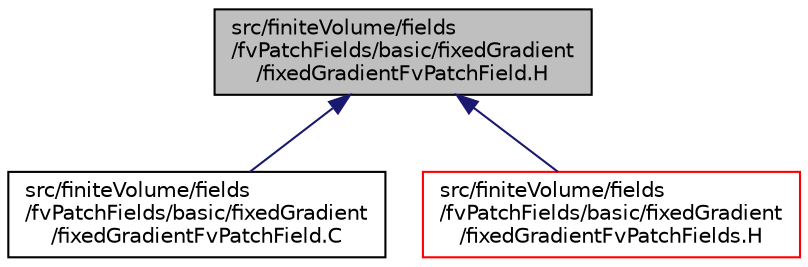 digraph "src/finiteVolume/fields/fvPatchFields/basic/fixedGradient/fixedGradientFvPatchField.H"
{
  bgcolor="transparent";
  edge [fontname="Helvetica",fontsize="10",labelfontname="Helvetica",labelfontsize="10"];
  node [fontname="Helvetica",fontsize="10",shape=record];
  Node1 [label="src/finiteVolume/fields\l/fvPatchFields/basic/fixedGradient\l/fixedGradientFvPatchField.H",height=0.2,width=0.4,color="black", fillcolor="grey75", style="filled", fontcolor="black"];
  Node1 -> Node2 [dir="back",color="midnightblue",fontsize="10",style="solid",fontname="Helvetica"];
  Node2 [label="src/finiteVolume/fields\l/fvPatchFields/basic/fixedGradient\l/fixedGradientFvPatchField.C",height=0.2,width=0.4,color="black",URL="$a05330.html"];
  Node1 -> Node3 [dir="back",color="midnightblue",fontsize="10",style="solid",fontname="Helvetica"];
  Node3 [label="src/finiteVolume/fields\l/fvPatchFields/basic/fixedGradient\l/fixedGradientFvPatchFields.H",height=0.2,width=0.4,color="red",URL="$a05333.html"];
}
